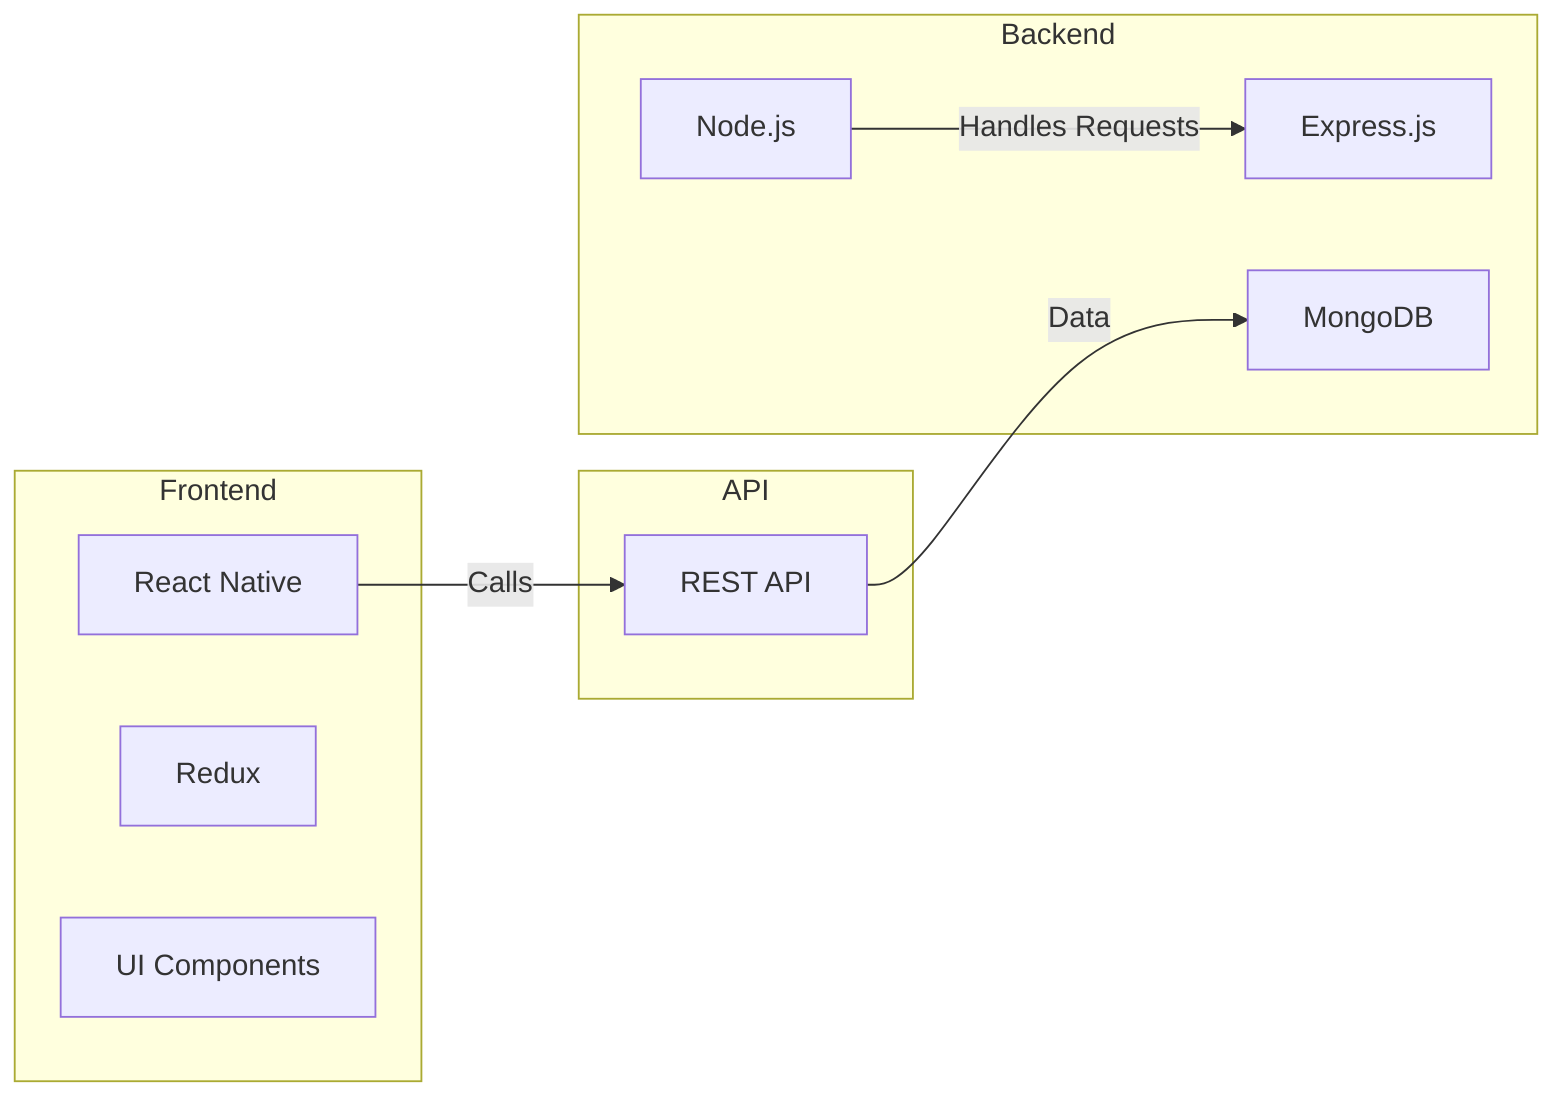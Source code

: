 graph LR;
    subgraph Frontend
        A1[React Native]
        A2[Redux]
        A3[UI Components]
    end
    subgraph Backend
        B1[Node.js]
        B2[Express.js]
        B3[MongoDB]
    end
    subgraph API
        C1[REST API]
    end
    A1 -->|Calls| C1
    C1 -->|Data| B3
    B1 -->|Handles Requests| B2